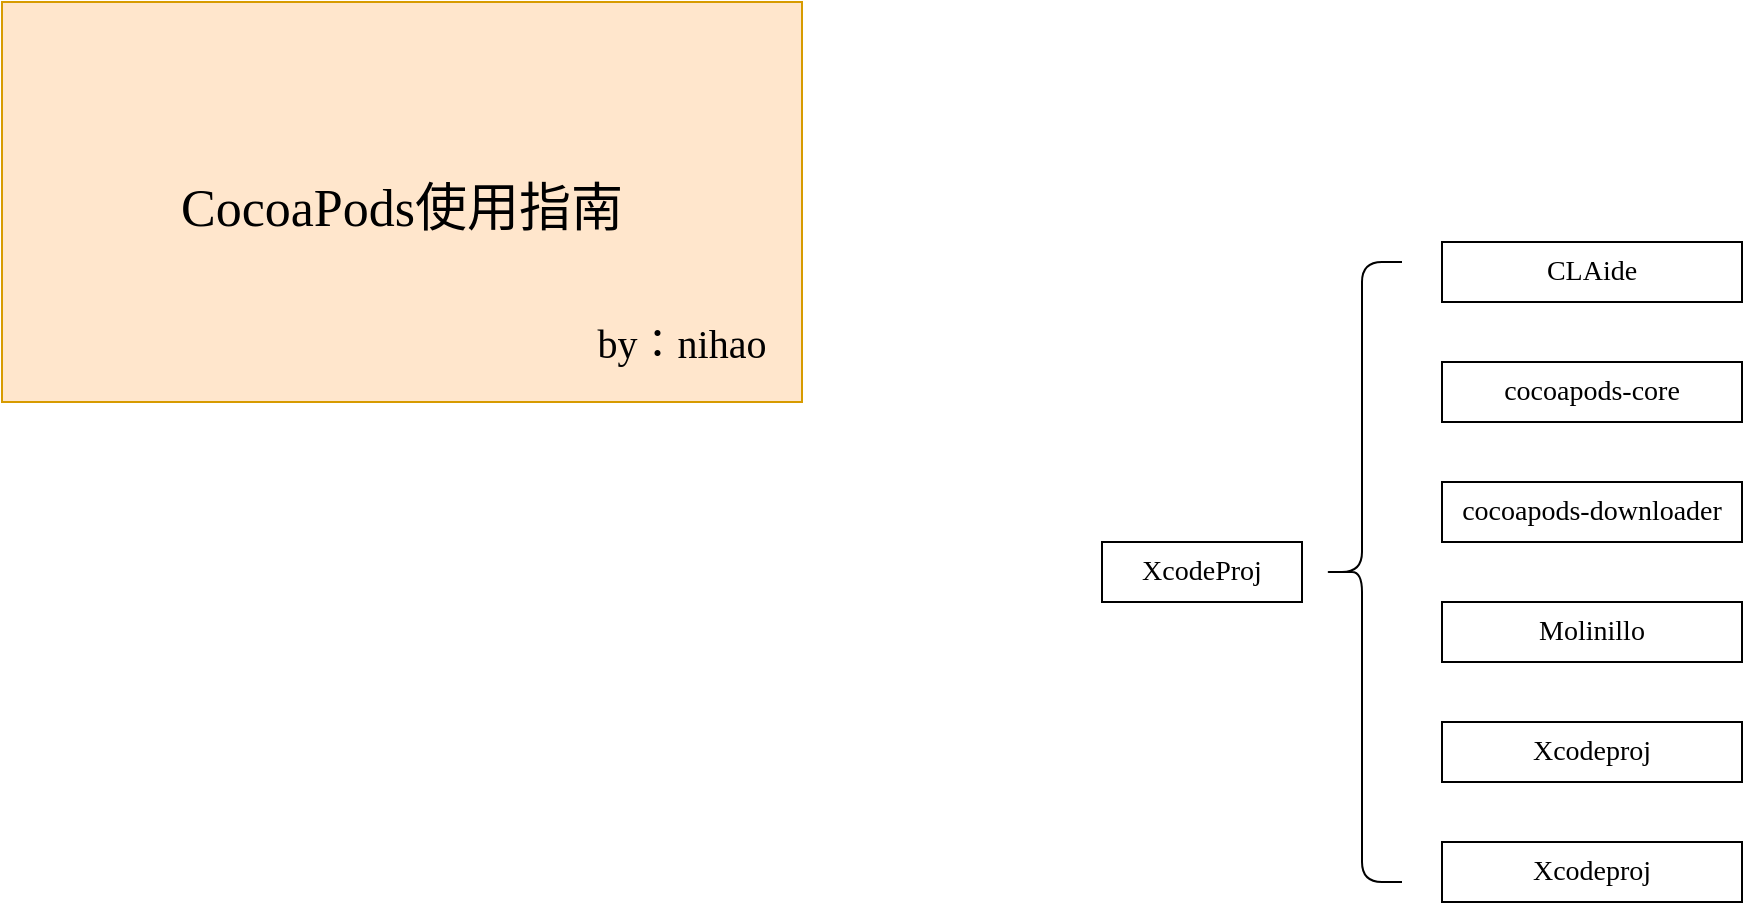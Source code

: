 <mxfile version="20.6.0" type="github">
  <diagram id="fTuVXSVJAu5WL4BmadJZ" name="第 1 页">
    <mxGraphModel dx="676" dy="421" grid="1" gridSize="10" guides="1" tooltips="1" connect="1" arrows="1" fold="1" page="1" pageScale="1" pageWidth="827" pageHeight="1169" math="0" shadow="0">
      <root>
        <mxCell id="0" />
        <mxCell id="1" parent="0" />
        <mxCell id="MqyO6Q_pG1W6b98_2A76-4" value="" style="group;fontSize=10;" parent="1" vertex="1" connectable="0">
          <mxGeometry x="40" y="40" width="400" height="200" as="geometry" />
        </mxCell>
        <mxCell id="MqyO6Q_pG1W6b98_2A76-1" value="" style="rounded=0;whiteSpace=wrap;html=1;" parent="MqyO6Q_pG1W6b98_2A76-4" vertex="1">
          <mxGeometry width="390" height="200" as="geometry" />
        </mxCell>
        <mxCell id="MqyO6Q_pG1W6b98_2A76-2" value="&lt;font style=&quot;font-size: 26px;&quot;&gt;CocoaPods使用指南&lt;/font&gt;" style="text;html=1;strokeColor=#d79b00;fillColor=#ffe6cc;align=center;verticalAlign=middle;whiteSpace=wrap;rounded=0;fontSize=37;fontFamily=Times New Roman;" parent="MqyO6Q_pG1W6b98_2A76-4" vertex="1">
          <mxGeometry width="400" height="200" as="geometry" />
        </mxCell>
        <mxCell id="MqyO6Q_pG1W6b98_2A76-3" value="by：nihao" style="text;html=1;strokeColor=none;fillColor=none;align=center;verticalAlign=middle;whiteSpace=wrap;rounded=0;fontFamily=Times New Roman;fontSize=20;" parent="MqyO6Q_pG1W6b98_2A76-4" vertex="1">
          <mxGeometry x="290" y="150" width="100" height="40" as="geometry" />
        </mxCell>
        <mxCell id="w4aTtrJlxH9xr4-HG7X3-1" value="cocoapods-downloader" style="rounded=0;whiteSpace=wrap;html=1;fontFamily=Times New Roman;fontSize=14;" vertex="1" parent="1">
          <mxGeometry x="760" y="280" width="150" height="30" as="geometry" />
        </mxCell>
        <mxCell id="w4aTtrJlxH9xr4-HG7X3-2" value="CLAide" style="rounded=0;whiteSpace=wrap;html=1;fontFamily=Times New Roman;fontSize=14;" vertex="1" parent="1">
          <mxGeometry x="760" y="160" width="150" height="30" as="geometry" />
        </mxCell>
        <mxCell id="w4aTtrJlxH9xr4-HG7X3-3" value="cocoapods-core" style="rounded=0;whiteSpace=wrap;html=1;fontFamily=Times New Roman;fontSize=14;" vertex="1" parent="1">
          <mxGeometry x="760" y="220" width="150" height="30" as="geometry" />
        </mxCell>
        <mxCell id="w4aTtrJlxH9xr4-HG7X3-4" value="XcodeProj" style="rounded=0;whiteSpace=wrap;html=1;fontFamily=Times New Roman;fontSize=14;" vertex="1" parent="1">
          <mxGeometry x="590" y="310" width="100" height="30" as="geometry" />
        </mxCell>
        <mxCell id="w4aTtrJlxH9xr4-HG7X3-5" value="Molinillo" style="rounded=0;whiteSpace=wrap;html=1;fontFamily=Times New Roman;fontSize=14;" vertex="1" parent="1">
          <mxGeometry x="760" y="340" width="150" height="30" as="geometry" />
        </mxCell>
        <mxCell id="w4aTtrJlxH9xr4-HG7X3-6" value="Xcodeproj" style="rounded=0;whiteSpace=wrap;html=1;fontFamily=Times New Roman;fontSize=14;" vertex="1" parent="1">
          <mxGeometry x="760" y="400" width="150" height="30" as="geometry" />
        </mxCell>
        <mxCell id="w4aTtrJlxH9xr4-HG7X3-7" value="Xcodeproj" style="rounded=0;whiteSpace=wrap;html=1;fontFamily=Times New Roman;fontSize=14;" vertex="1" parent="1">
          <mxGeometry x="760" y="460" width="150" height="30" as="geometry" />
        </mxCell>
        <mxCell id="w4aTtrJlxH9xr4-HG7X3-8" value="" style="shape=curlyBracket;whiteSpace=wrap;html=1;rounded=1;labelPosition=left;verticalLabelPosition=middle;align=right;verticalAlign=middle;fontFamily=Times New Roman;fontSize=14;size=0.5;" vertex="1" parent="1">
          <mxGeometry x="700" y="170" width="40" height="310" as="geometry" />
        </mxCell>
      </root>
    </mxGraphModel>
  </diagram>
</mxfile>
